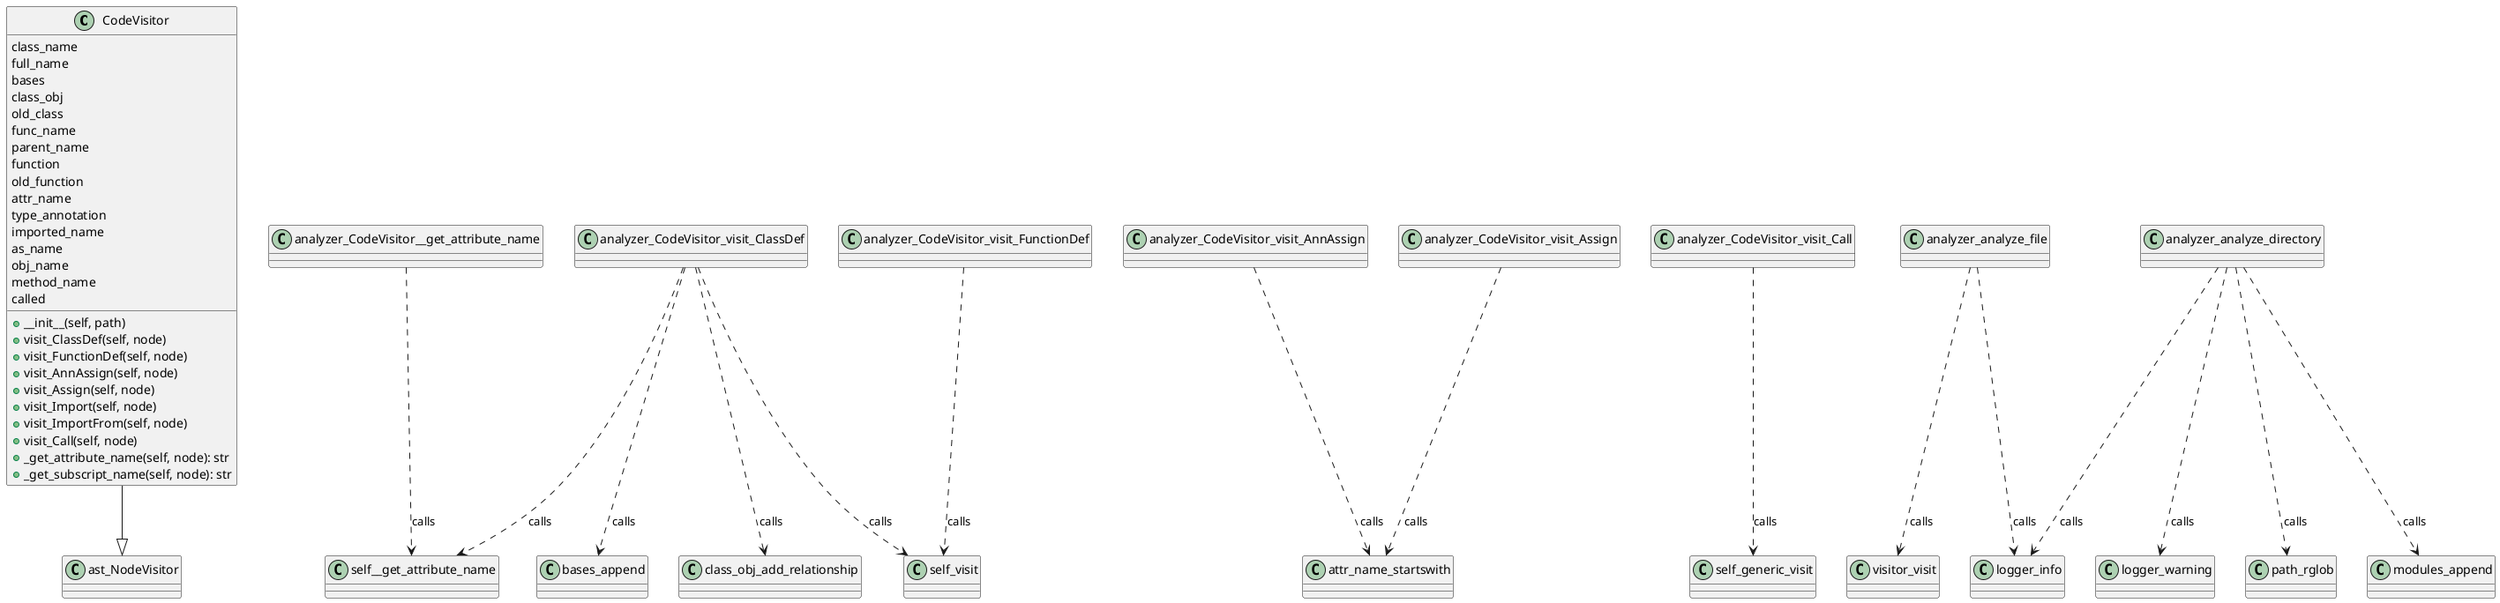 @startuml "Code Analysis Class Diagram"

' This diagram was automatically generated by the code analyzer

class "CodeVisitor" as analyzer_CodeVisitor {
  class_name
  full_name
  bases
  class_obj
  old_class
  func_name
  parent_name
  function
  old_function
  attr_name
  type_annotation
  imported_name
  as_name
  obj_name
  method_name
  called
  +__init__(self, path)
  +visit_ClassDef(self, node)
  +visit_FunctionDef(self, node)
  +visit_AnnAssign(self, node)
  +visit_Assign(self, node)
  +visit_Import(self, node)
  +visit_ImportFrom(self, node)
  +visit_Call(self, node)
  +_get_attribute_name(self, node): str
  +_get_subscript_name(self, node): str
}

analyzer_CodeVisitor --|> ast_NodeVisitor
analyzer_CodeVisitor_visit_ClassDef ..> self__get_attribute_name : calls
analyzer_CodeVisitor_visit_ClassDef ..> bases_append : calls
analyzer_CodeVisitor_visit_ClassDef ..> class_obj_add_relationship : calls
analyzer_CodeVisitor_visit_ClassDef ..> self_visit : calls
analyzer_CodeVisitor_visit_FunctionDef ..> self_visit : calls
analyzer_CodeVisitor_visit_AnnAssign ..> attr_name_startswith : calls
analyzer_CodeVisitor_visit_Assign ..> attr_name_startswith : calls
analyzer_CodeVisitor_visit_Call ..> self_generic_visit : calls
analyzer_CodeVisitor__get_attribute_name ..> self__get_attribute_name : calls
analyzer_analyze_file ..> visitor_visit : calls
analyzer_analyze_file ..> logger_info : calls
analyzer_analyze_directory ..> logger_warning : calls
analyzer_analyze_directory ..> path_rglob : calls
analyzer_analyze_directory ..> modules_append : calls
analyzer_analyze_directory ..> logger_info : calls

@enduml